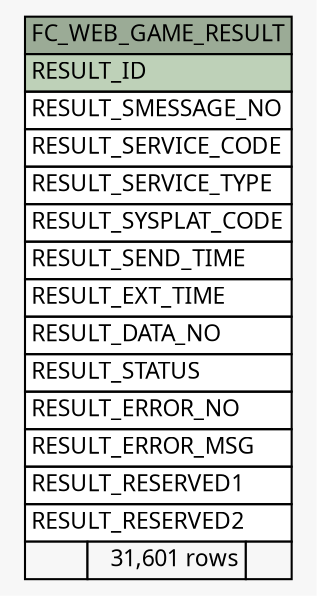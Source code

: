 // dot 2.26.0 on Linux 2.6.32-504.8.1.el6.x86_64
// SchemaSpy rev Unknown
digraph "FC_WEB_GAME_RESULT" {
  graph [
    rankdir="RL"
    bgcolor="#f7f7f7"
    nodesep="0.18"
    ranksep="0.46"
    fontname="Microsoft YaHei"
    fontsize="11"
  ];
  node [
    fontname="Microsoft YaHei"
    fontsize="11"
    shape="plaintext"
  ];
  edge [
    arrowsize="0.8"
  ];
  "FC_WEB_GAME_RESULT" [
    label=<
    <TABLE BORDER="0" CELLBORDER="1" CELLSPACING="0" BGCOLOR="#ffffff">
      <TR><TD COLSPAN="3" BGCOLOR="#9bab96" ALIGN="CENTER">FC_WEB_GAME_RESULT</TD></TR>
      <TR><TD PORT="RESULT_ID" COLSPAN="3" BGCOLOR="#bed1b8" ALIGN="LEFT">RESULT_ID</TD></TR>
      <TR><TD PORT="RESULT_SMESSAGE_NO" COLSPAN="3" ALIGN="LEFT">RESULT_SMESSAGE_NO</TD></TR>
      <TR><TD PORT="RESULT_SERVICE_CODE" COLSPAN="3" ALIGN="LEFT">RESULT_SERVICE_CODE</TD></TR>
      <TR><TD PORT="RESULT_SERVICE_TYPE" COLSPAN="3" ALIGN="LEFT">RESULT_SERVICE_TYPE</TD></TR>
      <TR><TD PORT="RESULT_SYSPLAT_CODE" COLSPAN="3" ALIGN="LEFT">RESULT_SYSPLAT_CODE</TD></TR>
      <TR><TD PORT="RESULT_SEND_TIME" COLSPAN="3" ALIGN="LEFT">RESULT_SEND_TIME</TD></TR>
      <TR><TD PORT="RESULT_EXT_TIME" COLSPAN="3" ALIGN="LEFT">RESULT_EXT_TIME</TD></TR>
      <TR><TD PORT="RESULT_DATA_NO" COLSPAN="3" ALIGN="LEFT">RESULT_DATA_NO</TD></TR>
      <TR><TD PORT="RESULT_STATUS" COLSPAN="3" ALIGN="LEFT">RESULT_STATUS</TD></TR>
      <TR><TD PORT="RESULT_ERROR_NO" COLSPAN="3" ALIGN="LEFT">RESULT_ERROR_NO</TD></TR>
      <TR><TD PORT="RESULT_ERROR_MSG" COLSPAN="3" ALIGN="LEFT">RESULT_ERROR_MSG</TD></TR>
      <TR><TD PORT="RESULT_RESERVED1" COLSPAN="3" ALIGN="LEFT">RESULT_RESERVED1</TD></TR>
      <TR><TD PORT="RESULT_RESERVED2" COLSPAN="3" ALIGN="LEFT">RESULT_RESERVED2</TD></TR>
      <TR><TD ALIGN="LEFT" BGCOLOR="#f7f7f7">  </TD><TD ALIGN="RIGHT" BGCOLOR="#f7f7f7">31,601 rows</TD><TD ALIGN="RIGHT" BGCOLOR="#f7f7f7">  </TD></TR>
    </TABLE>>
    URL="tables/FC_WEB_GAME_RESULT.html"
    tooltip="FC_WEB_GAME_RESULT"
  ];
}
